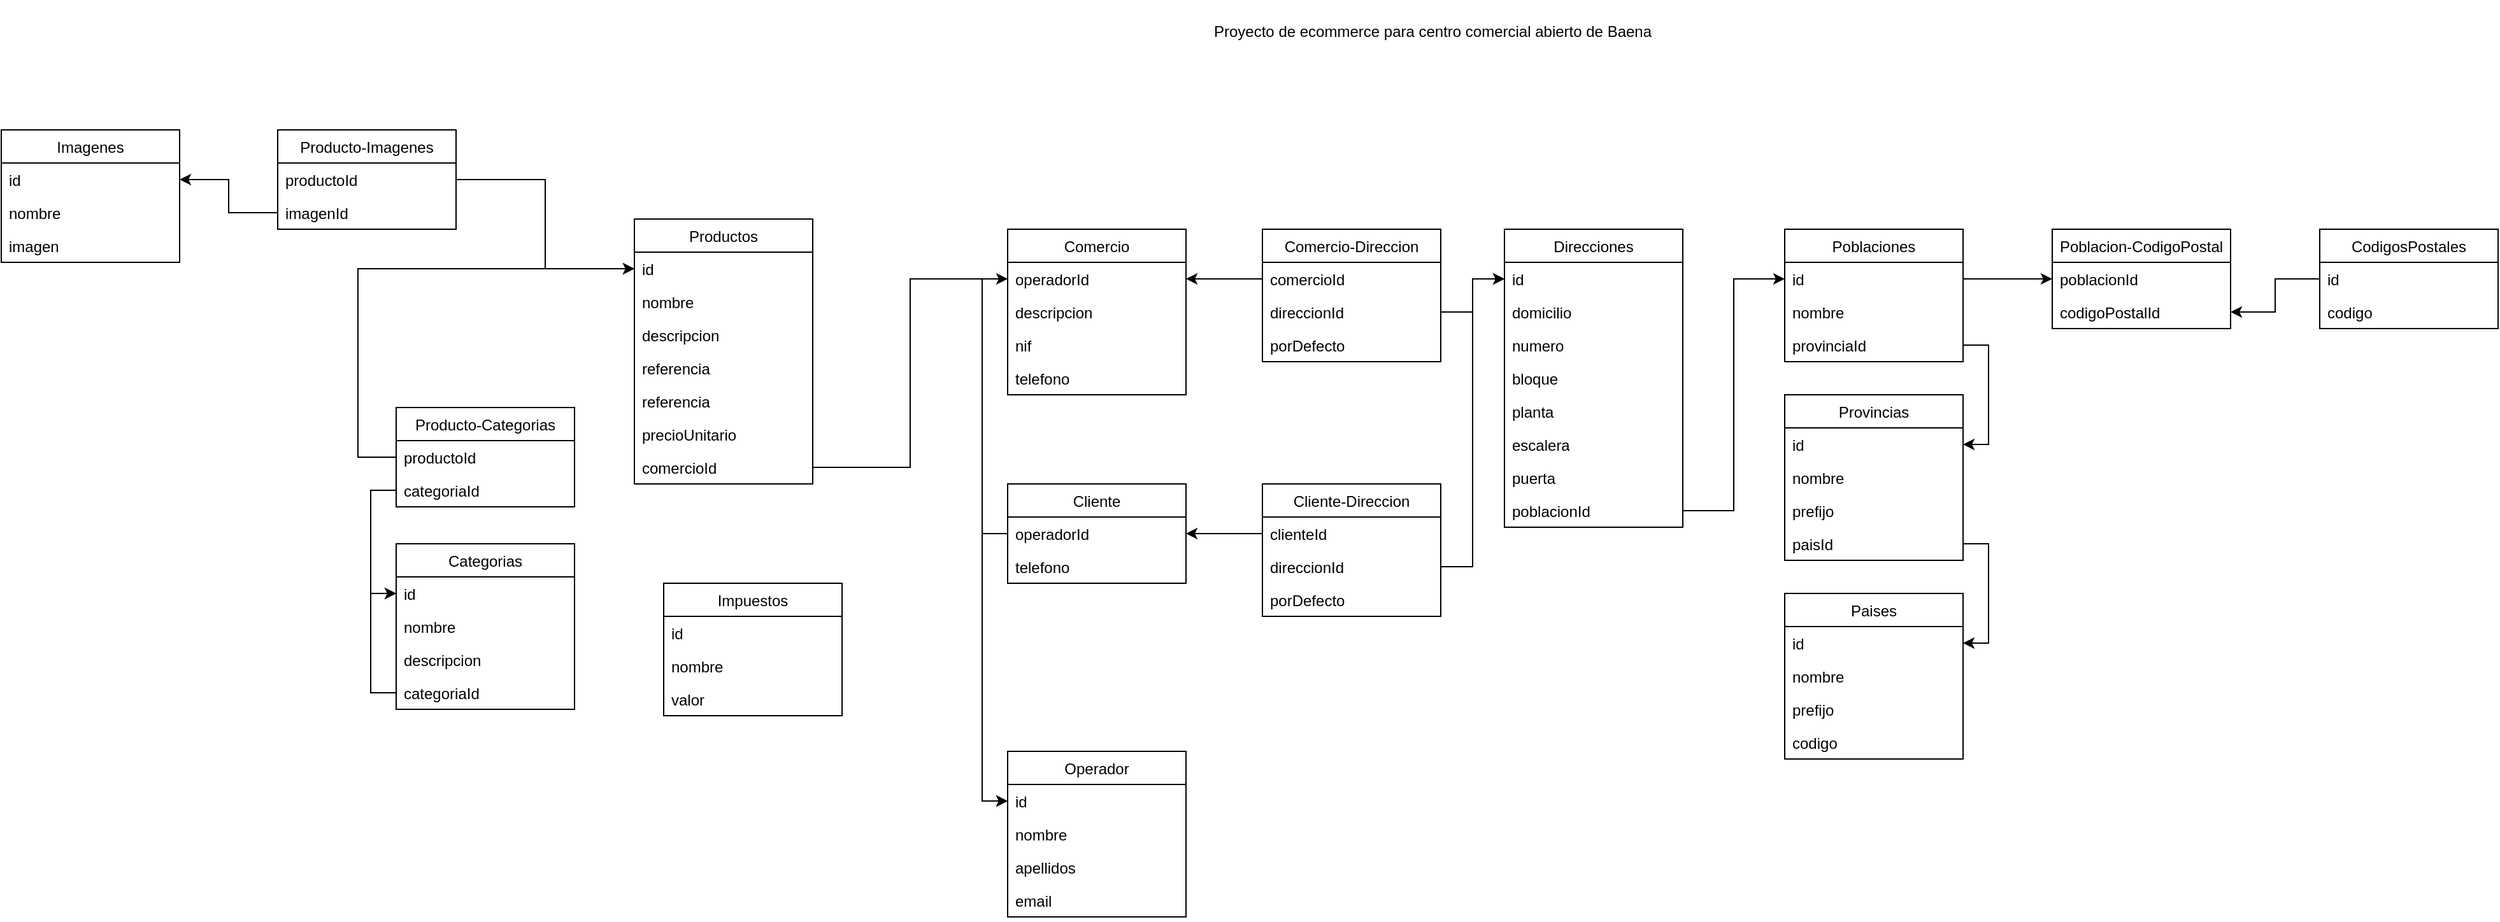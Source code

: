 <mxfile version="14.1.8" type="device"><diagram id="JystpbtqxENIOaLPguuW" name="Página-1"><mxGraphModel dx="3076" dy="822" grid="1" gridSize="10" guides="1" tooltips="1" connect="1" arrows="1" fold="1" page="1" pageScale="1" pageWidth="827" pageHeight="1169" math="0" shadow="0"><root><mxCell id="0"/><mxCell id="1" parent="0"/><mxCell id="8Uv8m09FUXOuzV-C2lgY-1" value="Comercio" style="swimlane;fontStyle=0;childLayout=stackLayout;horizontal=1;startSize=26;fillColor=none;horizontalStack=0;resizeParent=1;resizeParentMax=0;resizeLast=0;collapsible=1;marginBottom=0;" vertex="1" parent="1"><mxGeometry x="-120" y="200" width="140" height="130" as="geometry"/></mxCell><mxCell id="8Uv8m09FUXOuzV-C2lgY-2" value="operadorId" style="text;strokeColor=none;fillColor=none;align=left;verticalAlign=top;spacingLeft=4;spacingRight=4;overflow=hidden;rotatable=0;points=[[0,0.5],[1,0.5]];portConstraint=eastwest;" vertex="1" parent="8Uv8m09FUXOuzV-C2lgY-1"><mxGeometry y="26" width="140" height="26" as="geometry"/></mxCell><mxCell id="8Uv8m09FUXOuzV-C2lgY-4" value="descripcion" style="text;strokeColor=none;fillColor=none;align=left;verticalAlign=top;spacingLeft=4;spacingRight=4;overflow=hidden;rotatable=0;points=[[0,0.5],[1,0.5]];portConstraint=eastwest;" vertex="1" parent="8Uv8m09FUXOuzV-C2lgY-1"><mxGeometry y="52" width="140" height="26" as="geometry"/></mxCell><mxCell id="8Uv8m09FUXOuzV-C2lgY-6" value="nif" style="text;strokeColor=none;fillColor=none;align=left;verticalAlign=top;spacingLeft=4;spacingRight=4;overflow=hidden;rotatable=0;points=[[0,0.5],[1,0.5]];portConstraint=eastwest;" vertex="1" parent="8Uv8m09FUXOuzV-C2lgY-1"><mxGeometry y="78" width="140" height="26" as="geometry"/></mxCell><mxCell id="8Uv8m09FUXOuzV-C2lgY-81" value="telefono" style="text;strokeColor=none;fillColor=none;align=left;verticalAlign=top;spacingLeft=4;spacingRight=4;overflow=hidden;rotatable=0;points=[[0,0.5],[1,0.5]];portConstraint=eastwest;" vertex="1" parent="8Uv8m09FUXOuzV-C2lgY-1"><mxGeometry y="104" width="140" height="26" as="geometry"/></mxCell><mxCell id="8Uv8m09FUXOuzV-C2lgY-5" value="Proyecto de ecommerce para centro comercial abierto de Baena" style="text;html=1;strokeColor=none;fillColor=none;align=left;verticalAlign=middle;whiteSpace=wrap;rounded=0;" vertex="1" parent="1"><mxGeometry x="40" y="20" width="760" height="50" as="geometry"/></mxCell><mxCell id="8Uv8m09FUXOuzV-C2lgY-32" value="" style="edgeStyle=orthogonalEdgeStyle;rounded=0;orthogonalLoop=1;jettySize=auto;html=1;exitX=1;exitY=0.5;exitDx=0;exitDy=0;entryX=0;entryY=0.5;entryDx=0;entryDy=0;" edge="1" parent="1" source="8Uv8m09FUXOuzV-C2lgY-33" target="8Uv8m09FUXOuzV-C2lgY-23"><mxGeometry relative="1" as="geometry"/></mxCell><mxCell id="8Uv8m09FUXOuzV-C2lgY-8" value="Direcciones" style="swimlane;fontStyle=0;childLayout=stackLayout;horizontal=1;startSize=26;fillColor=none;horizontalStack=0;resizeParent=1;resizeParentMax=0;resizeLast=0;collapsible=1;marginBottom=0;" vertex="1" parent="1"><mxGeometry x="270" y="200" width="140" height="234" as="geometry"/></mxCell><mxCell id="8Uv8m09FUXOuzV-C2lgY-9" value="id" style="text;strokeColor=none;fillColor=none;align=left;verticalAlign=top;spacingLeft=4;spacingRight=4;overflow=hidden;rotatable=0;points=[[0,0.5],[1,0.5]];portConstraint=eastwest;" vertex="1" parent="8Uv8m09FUXOuzV-C2lgY-8"><mxGeometry y="26" width="140" height="26" as="geometry"/></mxCell><mxCell id="8Uv8m09FUXOuzV-C2lgY-16" value="domicilio" style="text;strokeColor=none;fillColor=none;align=left;verticalAlign=top;spacingLeft=4;spacingRight=4;overflow=hidden;rotatable=0;points=[[0,0.5],[1,0.5]];portConstraint=eastwest;" vertex="1" parent="8Uv8m09FUXOuzV-C2lgY-8"><mxGeometry y="52" width="140" height="26" as="geometry"/></mxCell><mxCell id="8Uv8m09FUXOuzV-C2lgY-17" value="numero" style="text;strokeColor=none;fillColor=none;align=left;verticalAlign=top;spacingLeft=4;spacingRight=4;overflow=hidden;rotatable=0;points=[[0,0.5],[1,0.5]];portConstraint=eastwest;" vertex="1" parent="8Uv8m09FUXOuzV-C2lgY-8"><mxGeometry y="78" width="140" height="26" as="geometry"/></mxCell><mxCell id="8Uv8m09FUXOuzV-C2lgY-18" value="bloque" style="text;strokeColor=none;fillColor=none;align=left;verticalAlign=top;spacingLeft=4;spacingRight=4;overflow=hidden;rotatable=0;points=[[0,0.5],[1,0.5]];portConstraint=eastwest;" vertex="1" parent="8Uv8m09FUXOuzV-C2lgY-8"><mxGeometry y="104" width="140" height="26" as="geometry"/></mxCell><mxCell id="8Uv8m09FUXOuzV-C2lgY-19" value="planta" style="text;strokeColor=none;fillColor=none;align=left;verticalAlign=top;spacingLeft=4;spacingRight=4;overflow=hidden;rotatable=0;points=[[0,0.5],[1,0.5]];portConstraint=eastwest;" vertex="1" parent="8Uv8m09FUXOuzV-C2lgY-8"><mxGeometry y="130" width="140" height="26" as="geometry"/></mxCell><mxCell id="8Uv8m09FUXOuzV-C2lgY-20" value="escalera" style="text;strokeColor=none;fillColor=none;align=left;verticalAlign=top;spacingLeft=4;spacingRight=4;overflow=hidden;rotatable=0;points=[[0,0.5],[1,0.5]];portConstraint=eastwest;" vertex="1" parent="8Uv8m09FUXOuzV-C2lgY-8"><mxGeometry y="156" width="140" height="26" as="geometry"/></mxCell><mxCell id="8Uv8m09FUXOuzV-C2lgY-21" value="puerta" style="text;strokeColor=none;fillColor=none;align=left;verticalAlign=top;spacingLeft=4;spacingRight=4;overflow=hidden;rotatable=0;points=[[0,0.5],[1,0.5]];portConstraint=eastwest;" vertex="1" parent="8Uv8m09FUXOuzV-C2lgY-8"><mxGeometry y="182" width="140" height="26" as="geometry"/></mxCell><mxCell id="8Uv8m09FUXOuzV-C2lgY-33" value="poblacionId" style="text;strokeColor=none;fillColor=none;align=left;verticalAlign=top;spacingLeft=4;spacingRight=4;overflow=hidden;rotatable=0;points=[[0,0.5],[1,0.5]];portConstraint=eastwest;" vertex="1" parent="8Uv8m09FUXOuzV-C2lgY-8"><mxGeometry y="208" width="140" height="26" as="geometry"/></mxCell><mxCell id="8Uv8m09FUXOuzV-C2lgY-22" value="Poblaciones" style="swimlane;fontStyle=0;childLayout=stackLayout;horizontal=1;startSize=26;fillColor=none;horizontalStack=0;resizeParent=1;resizeParentMax=0;resizeLast=0;collapsible=1;marginBottom=0;" vertex="1" parent="1"><mxGeometry x="490" y="200" width="140" height="104" as="geometry"/></mxCell><mxCell id="8Uv8m09FUXOuzV-C2lgY-23" value="id" style="text;strokeColor=none;fillColor=none;align=left;verticalAlign=top;spacingLeft=4;spacingRight=4;overflow=hidden;rotatable=0;points=[[0,0.5],[1,0.5]];portConstraint=eastwest;" vertex="1" parent="8Uv8m09FUXOuzV-C2lgY-22"><mxGeometry y="26" width="140" height="26" as="geometry"/></mxCell><mxCell id="8Uv8m09FUXOuzV-C2lgY-24" value="nombre" style="text;strokeColor=none;fillColor=none;align=left;verticalAlign=top;spacingLeft=4;spacingRight=4;overflow=hidden;rotatable=0;points=[[0,0.5],[1,0.5]];portConstraint=eastwest;" vertex="1" parent="8Uv8m09FUXOuzV-C2lgY-22"><mxGeometry y="52" width="140" height="26" as="geometry"/></mxCell><mxCell id="8Uv8m09FUXOuzV-C2lgY-52" value="provinciaId" style="text;strokeColor=none;fillColor=none;align=left;verticalAlign=top;spacingLeft=4;spacingRight=4;overflow=hidden;rotatable=0;points=[[0,0.5],[1,0.5]];portConstraint=eastwest;" vertex="1" parent="8Uv8m09FUXOuzV-C2lgY-22"><mxGeometry y="78" width="140" height="26" as="geometry"/></mxCell><mxCell id="8Uv8m09FUXOuzV-C2lgY-34" value="CodigosPostales" style="swimlane;fontStyle=0;childLayout=stackLayout;horizontal=1;startSize=26;fillColor=none;horizontalStack=0;resizeParent=1;resizeParentMax=0;resizeLast=0;collapsible=1;marginBottom=0;" vertex="1" parent="1"><mxGeometry x="910" y="200" width="140" height="78" as="geometry"/></mxCell><mxCell id="8Uv8m09FUXOuzV-C2lgY-35" value="id" style="text;strokeColor=none;fillColor=none;align=left;verticalAlign=top;spacingLeft=4;spacingRight=4;overflow=hidden;rotatable=0;points=[[0,0.5],[1,0.5]];portConstraint=eastwest;" vertex="1" parent="8Uv8m09FUXOuzV-C2lgY-34"><mxGeometry y="26" width="140" height="26" as="geometry"/></mxCell><mxCell id="8Uv8m09FUXOuzV-C2lgY-36" value="codigo" style="text;strokeColor=none;fillColor=none;align=left;verticalAlign=top;spacingLeft=4;spacingRight=4;overflow=hidden;rotatable=0;points=[[0,0.5],[1,0.5]];portConstraint=eastwest;" vertex="1" parent="8Uv8m09FUXOuzV-C2lgY-34"><mxGeometry y="52" width="140" height="26" as="geometry"/></mxCell><mxCell id="8Uv8m09FUXOuzV-C2lgY-38" value="Poblacion-CodigoPostal" style="swimlane;fontStyle=0;childLayout=stackLayout;horizontal=1;startSize=26;fillColor=none;horizontalStack=0;resizeParent=1;resizeParentMax=0;resizeLast=0;collapsible=1;marginBottom=0;" vertex="1" parent="1"><mxGeometry x="700" y="200" width="140" height="78" as="geometry"/></mxCell><mxCell id="8Uv8m09FUXOuzV-C2lgY-39" value="poblacionId" style="text;strokeColor=none;fillColor=none;align=left;verticalAlign=top;spacingLeft=4;spacingRight=4;overflow=hidden;rotatable=0;points=[[0,0.5],[1,0.5]];portConstraint=eastwest;" vertex="1" parent="8Uv8m09FUXOuzV-C2lgY-38"><mxGeometry y="26" width="140" height="26" as="geometry"/></mxCell><mxCell id="8Uv8m09FUXOuzV-C2lgY-40" value="codigoPostalId" style="text;strokeColor=none;fillColor=none;align=left;verticalAlign=top;spacingLeft=4;spacingRight=4;overflow=hidden;rotatable=0;points=[[0,0.5],[1,0.5]];portConstraint=eastwest;" vertex="1" parent="8Uv8m09FUXOuzV-C2lgY-38"><mxGeometry y="52" width="140" height="26" as="geometry"/></mxCell><mxCell id="8Uv8m09FUXOuzV-C2lgY-45" style="edgeStyle=orthogonalEdgeStyle;rounded=0;orthogonalLoop=1;jettySize=auto;html=1;exitX=1;exitY=0.5;exitDx=0;exitDy=0;entryX=0;entryY=0.5;entryDx=0;entryDy=0;" edge="1" parent="1" source="8Uv8m09FUXOuzV-C2lgY-23" target="8Uv8m09FUXOuzV-C2lgY-39"><mxGeometry relative="1" as="geometry"/></mxCell><mxCell id="8Uv8m09FUXOuzV-C2lgY-43" style="edgeStyle=orthogonalEdgeStyle;rounded=0;orthogonalLoop=1;jettySize=auto;html=1;exitX=0;exitY=0.5;exitDx=0;exitDy=0;entryX=1;entryY=0.5;entryDx=0;entryDy=0;" edge="1" parent="1" source="8Uv8m09FUXOuzV-C2lgY-35" target="8Uv8m09FUXOuzV-C2lgY-40"><mxGeometry relative="1" as="geometry"/></mxCell><mxCell id="8Uv8m09FUXOuzV-C2lgY-47" value="Provincias" style="swimlane;fontStyle=0;childLayout=stackLayout;horizontal=1;startSize=26;fillColor=none;horizontalStack=0;resizeParent=1;resizeParentMax=0;resizeLast=0;collapsible=1;marginBottom=0;" vertex="1" parent="1"><mxGeometry x="490" y="330" width="140" height="130" as="geometry"/></mxCell><mxCell id="8Uv8m09FUXOuzV-C2lgY-48" value="id" style="text;strokeColor=none;fillColor=none;align=left;verticalAlign=top;spacingLeft=4;spacingRight=4;overflow=hidden;rotatable=0;points=[[0,0.5],[1,0.5]];portConstraint=eastwest;" vertex="1" parent="8Uv8m09FUXOuzV-C2lgY-47"><mxGeometry y="26" width="140" height="26" as="geometry"/></mxCell><mxCell id="8Uv8m09FUXOuzV-C2lgY-49" value="nombre" style="text;strokeColor=none;fillColor=none;align=left;verticalAlign=top;spacingLeft=4;spacingRight=4;overflow=hidden;rotatable=0;points=[[0,0.5],[1,0.5]];portConstraint=eastwest;" vertex="1" parent="8Uv8m09FUXOuzV-C2lgY-47"><mxGeometry y="52" width="140" height="26" as="geometry"/></mxCell><mxCell id="8Uv8m09FUXOuzV-C2lgY-58" value="prefijo" style="text;strokeColor=none;fillColor=none;align=left;verticalAlign=top;spacingLeft=4;spacingRight=4;overflow=hidden;rotatable=0;points=[[0,0.5],[1,0.5]];portConstraint=eastwest;" vertex="1" parent="8Uv8m09FUXOuzV-C2lgY-47"><mxGeometry y="78" width="140" height="26" as="geometry"/></mxCell><mxCell id="8Uv8m09FUXOuzV-C2lgY-59" value="paisId" style="text;strokeColor=none;fillColor=none;align=left;verticalAlign=top;spacingLeft=4;spacingRight=4;overflow=hidden;rotatable=0;points=[[0,0.5],[1,0.5]];portConstraint=eastwest;" vertex="1" parent="8Uv8m09FUXOuzV-C2lgY-47"><mxGeometry y="104" width="140" height="26" as="geometry"/></mxCell><mxCell id="8Uv8m09FUXOuzV-C2lgY-53" style="edgeStyle=orthogonalEdgeStyle;rounded=0;orthogonalLoop=1;jettySize=auto;html=1;exitX=1;exitY=0.5;exitDx=0;exitDy=0;entryX=1;entryY=0.5;entryDx=0;entryDy=0;" edge="1" parent="1" source="8Uv8m09FUXOuzV-C2lgY-52" target="8Uv8m09FUXOuzV-C2lgY-48"><mxGeometry relative="1" as="geometry"><mxPoint x="580" y="330" as="targetPoint"/></mxGeometry></mxCell><mxCell id="8Uv8m09FUXOuzV-C2lgY-54" value="Paises" style="swimlane;fontStyle=0;childLayout=stackLayout;horizontal=1;startSize=26;fillColor=none;horizontalStack=0;resizeParent=1;resizeParentMax=0;resizeLast=0;collapsible=1;marginBottom=0;" vertex="1" parent="1"><mxGeometry x="490" y="486" width="140" height="130" as="geometry"/></mxCell><mxCell id="8Uv8m09FUXOuzV-C2lgY-55" value="id" style="text;strokeColor=none;fillColor=none;align=left;verticalAlign=top;spacingLeft=4;spacingRight=4;overflow=hidden;rotatable=0;points=[[0,0.5],[1,0.5]];portConstraint=eastwest;" vertex="1" parent="8Uv8m09FUXOuzV-C2lgY-54"><mxGeometry y="26" width="140" height="26" as="geometry"/></mxCell><mxCell id="8Uv8m09FUXOuzV-C2lgY-56" value="nombre" style="text;strokeColor=none;fillColor=none;align=left;verticalAlign=top;spacingLeft=4;spacingRight=4;overflow=hidden;rotatable=0;points=[[0,0.5],[1,0.5]];portConstraint=eastwest;" vertex="1" parent="8Uv8m09FUXOuzV-C2lgY-54"><mxGeometry y="52" width="140" height="26" as="geometry"/></mxCell><mxCell id="8Uv8m09FUXOuzV-C2lgY-62" value="prefijo" style="text;strokeColor=none;fillColor=none;align=left;verticalAlign=top;spacingLeft=4;spacingRight=4;overflow=hidden;rotatable=0;points=[[0,0.5],[1,0.5]];portConstraint=eastwest;" vertex="1" parent="8Uv8m09FUXOuzV-C2lgY-54"><mxGeometry y="78" width="140" height="26" as="geometry"/></mxCell><mxCell id="8Uv8m09FUXOuzV-C2lgY-63" value="codigo" style="text;strokeColor=none;fillColor=none;align=left;verticalAlign=top;spacingLeft=4;spacingRight=4;overflow=hidden;rotatable=0;points=[[0,0.5],[1,0.5]];portConstraint=eastwest;" vertex="1" parent="8Uv8m09FUXOuzV-C2lgY-54"><mxGeometry y="104" width="140" height="26" as="geometry"/></mxCell><mxCell id="8Uv8m09FUXOuzV-C2lgY-61" style="edgeStyle=orthogonalEdgeStyle;rounded=0;orthogonalLoop=1;jettySize=auto;html=1;exitX=1;exitY=0.5;exitDx=0;exitDy=0;entryX=1;entryY=0.5;entryDx=0;entryDy=0;" edge="1" parent="1" source="8Uv8m09FUXOuzV-C2lgY-59" target="8Uv8m09FUXOuzV-C2lgY-55"><mxGeometry relative="1" as="geometry"/></mxCell><mxCell id="8Uv8m09FUXOuzV-C2lgY-64" value="Cliente" style="swimlane;fontStyle=0;childLayout=stackLayout;horizontal=1;startSize=26;fillColor=none;horizontalStack=0;resizeParent=1;resizeParentMax=0;resizeLast=0;collapsible=1;marginBottom=0;" vertex="1" parent="1"><mxGeometry x="-120" y="400" width="140" height="78" as="geometry"/></mxCell><mxCell id="8Uv8m09FUXOuzV-C2lgY-65" value="operadorId" style="text;strokeColor=none;fillColor=none;align=left;verticalAlign=top;spacingLeft=4;spacingRight=4;overflow=hidden;rotatable=0;points=[[0,0.5],[1,0.5]];portConstraint=eastwest;" vertex="1" parent="8Uv8m09FUXOuzV-C2lgY-64"><mxGeometry y="26" width="140" height="26" as="geometry"/></mxCell><mxCell id="8Uv8m09FUXOuzV-C2lgY-83" value="telefono" style="text;strokeColor=none;fillColor=none;align=left;verticalAlign=top;spacingLeft=4;spacingRight=4;overflow=hidden;rotatable=0;points=[[0,0.5],[1,0.5]];portConstraint=eastwest;" vertex="1" parent="8Uv8m09FUXOuzV-C2lgY-64"><mxGeometry y="52" width="140" height="26" as="geometry"/></mxCell><mxCell id="8Uv8m09FUXOuzV-C2lgY-68" value="Comercio-Direccion" style="swimlane;fontStyle=0;childLayout=stackLayout;horizontal=1;startSize=26;fillColor=none;horizontalStack=0;resizeParent=1;resizeParentMax=0;resizeLast=0;collapsible=1;marginBottom=0;" vertex="1" parent="1"><mxGeometry x="80" y="200" width="140" height="104" as="geometry"/></mxCell><mxCell id="8Uv8m09FUXOuzV-C2lgY-69" value="comercioId" style="text;strokeColor=none;fillColor=none;align=left;verticalAlign=top;spacingLeft=4;spacingRight=4;overflow=hidden;rotatable=0;points=[[0,0.5],[1,0.5]];portConstraint=eastwest;" vertex="1" parent="8Uv8m09FUXOuzV-C2lgY-68"><mxGeometry y="26" width="140" height="26" as="geometry"/></mxCell><mxCell id="8Uv8m09FUXOuzV-C2lgY-70" value="direccionId" style="text;strokeColor=none;fillColor=none;align=left;verticalAlign=top;spacingLeft=4;spacingRight=4;overflow=hidden;rotatable=0;points=[[0,0.5],[1,0.5]];portConstraint=eastwest;" vertex="1" parent="8Uv8m09FUXOuzV-C2lgY-68"><mxGeometry y="52" width="140" height="26" as="geometry"/></mxCell><mxCell id="8Uv8m09FUXOuzV-C2lgY-71" value="porDefecto" style="text;strokeColor=none;fillColor=none;align=left;verticalAlign=top;spacingLeft=4;spacingRight=4;overflow=hidden;rotatable=0;points=[[0,0.5],[1,0.5]];portConstraint=eastwest;" vertex="1" parent="8Uv8m09FUXOuzV-C2lgY-68"><mxGeometry y="78" width="140" height="26" as="geometry"/></mxCell><mxCell id="8Uv8m09FUXOuzV-C2lgY-72" style="edgeStyle=orthogonalEdgeStyle;rounded=0;orthogonalLoop=1;jettySize=auto;html=1;exitX=0;exitY=0.5;exitDx=0;exitDy=0;entryX=1;entryY=0.5;entryDx=0;entryDy=0;" edge="1" parent="1" source="8Uv8m09FUXOuzV-C2lgY-69" target="8Uv8m09FUXOuzV-C2lgY-2"><mxGeometry relative="1" as="geometry"/></mxCell><mxCell id="8Uv8m09FUXOuzV-C2lgY-73" style="edgeStyle=orthogonalEdgeStyle;rounded=0;orthogonalLoop=1;jettySize=auto;html=1;exitX=1;exitY=0.5;exitDx=0;exitDy=0;entryX=0;entryY=0.5;entryDx=0;entryDy=0;" edge="1" parent="1" source="8Uv8m09FUXOuzV-C2lgY-70" target="8Uv8m09FUXOuzV-C2lgY-9"><mxGeometry relative="1" as="geometry"/></mxCell><mxCell id="8Uv8m09FUXOuzV-C2lgY-74" value="Cliente-Direccion" style="swimlane;fontStyle=0;childLayout=stackLayout;horizontal=1;startSize=26;fillColor=none;horizontalStack=0;resizeParent=1;resizeParentMax=0;resizeLast=0;collapsible=1;marginBottom=0;" vertex="1" parent="1"><mxGeometry x="80" y="400" width="140" height="104" as="geometry"/></mxCell><mxCell id="8Uv8m09FUXOuzV-C2lgY-75" value="clienteId" style="text;strokeColor=none;fillColor=none;align=left;verticalAlign=top;spacingLeft=4;spacingRight=4;overflow=hidden;rotatable=0;points=[[0,0.5],[1,0.5]];portConstraint=eastwest;" vertex="1" parent="8Uv8m09FUXOuzV-C2lgY-74"><mxGeometry y="26" width="140" height="26" as="geometry"/></mxCell><mxCell id="8Uv8m09FUXOuzV-C2lgY-76" value="direccionId" style="text;strokeColor=none;fillColor=none;align=left;verticalAlign=top;spacingLeft=4;spacingRight=4;overflow=hidden;rotatable=0;points=[[0,0.5],[1,0.5]];portConstraint=eastwest;" vertex="1" parent="8Uv8m09FUXOuzV-C2lgY-74"><mxGeometry y="52" width="140" height="26" as="geometry"/></mxCell><mxCell id="8Uv8m09FUXOuzV-C2lgY-77" value="porDefecto" style="text;strokeColor=none;fillColor=none;align=left;verticalAlign=top;spacingLeft=4;spacingRight=4;overflow=hidden;rotatable=0;points=[[0,0.5],[1,0.5]];portConstraint=eastwest;" vertex="1" parent="8Uv8m09FUXOuzV-C2lgY-74"><mxGeometry y="78" width="140" height="26" as="geometry"/></mxCell><mxCell id="8Uv8m09FUXOuzV-C2lgY-78" style="edgeStyle=orthogonalEdgeStyle;rounded=0;orthogonalLoop=1;jettySize=auto;html=1;exitX=0;exitY=0.5;exitDx=0;exitDy=0;entryX=1;entryY=0.5;entryDx=0;entryDy=0;" edge="1" parent="1" source="8Uv8m09FUXOuzV-C2lgY-75" target="8Uv8m09FUXOuzV-C2lgY-65"><mxGeometry relative="1" as="geometry"/></mxCell><mxCell id="8Uv8m09FUXOuzV-C2lgY-79" style="edgeStyle=orthogonalEdgeStyle;rounded=0;orthogonalLoop=1;jettySize=auto;html=1;exitX=1;exitY=0.5;exitDx=0;exitDy=0;entryX=0;entryY=0.5;entryDx=0;entryDy=0;" edge="1" parent="1" source="8Uv8m09FUXOuzV-C2lgY-76" target="8Uv8m09FUXOuzV-C2lgY-9"><mxGeometry relative="1" as="geometry"/></mxCell><mxCell id="8Uv8m09FUXOuzV-C2lgY-85" value="Productos" style="swimlane;fontStyle=0;childLayout=stackLayout;horizontal=1;startSize=26;fillColor=none;horizontalStack=0;resizeParent=1;resizeParentMax=0;resizeLast=0;collapsible=1;marginBottom=0;" vertex="1" parent="1"><mxGeometry x="-413" y="192" width="140" height="208" as="geometry"/></mxCell><mxCell id="8Uv8m09FUXOuzV-C2lgY-86" value="id" style="text;strokeColor=none;fillColor=none;align=left;verticalAlign=top;spacingLeft=4;spacingRight=4;overflow=hidden;rotatable=0;points=[[0,0.5],[1,0.5]];portConstraint=eastwest;" vertex="1" parent="8Uv8m09FUXOuzV-C2lgY-85"><mxGeometry y="26" width="140" height="26" as="geometry"/></mxCell><mxCell id="8Uv8m09FUXOuzV-C2lgY-87" value="nombre" style="text;strokeColor=none;fillColor=none;align=left;verticalAlign=top;spacingLeft=4;spacingRight=4;overflow=hidden;rotatable=0;points=[[0,0.5],[1,0.5]];portConstraint=eastwest;" vertex="1" parent="8Uv8m09FUXOuzV-C2lgY-85"><mxGeometry y="52" width="140" height="26" as="geometry"/></mxCell><mxCell id="8Uv8m09FUXOuzV-C2lgY-88" value="descripcion" style="text;strokeColor=none;fillColor=none;align=left;verticalAlign=top;spacingLeft=4;spacingRight=4;overflow=hidden;rotatable=0;points=[[0,0.5],[1,0.5]];portConstraint=eastwest;" vertex="1" parent="8Uv8m09FUXOuzV-C2lgY-85"><mxGeometry y="78" width="140" height="26" as="geometry"/></mxCell><mxCell id="8Uv8m09FUXOuzV-C2lgY-97" value="referencia" style="text;strokeColor=none;fillColor=none;align=left;verticalAlign=top;spacingLeft=4;spacingRight=4;overflow=hidden;rotatable=0;points=[[0,0.5],[1,0.5]];portConstraint=eastwest;" vertex="1" parent="8Uv8m09FUXOuzV-C2lgY-85"><mxGeometry y="104" width="140" height="26" as="geometry"/></mxCell><mxCell id="8Uv8m09FUXOuzV-C2lgY-122" value="referencia" style="text;strokeColor=none;fillColor=none;align=left;verticalAlign=top;spacingLeft=4;spacingRight=4;overflow=hidden;rotatable=0;points=[[0,0.5],[1,0.5]];portConstraint=eastwest;" vertex="1" parent="8Uv8m09FUXOuzV-C2lgY-85"><mxGeometry y="130" width="140" height="26" as="geometry"/></mxCell><mxCell id="8Uv8m09FUXOuzV-C2lgY-123" value="precioUnitario" style="text;strokeColor=none;fillColor=none;align=left;verticalAlign=top;spacingLeft=4;spacingRight=4;overflow=hidden;rotatable=0;points=[[0,0.5],[1,0.5]];portConstraint=eastwest;" vertex="1" parent="8Uv8m09FUXOuzV-C2lgY-85"><mxGeometry y="156" width="140" height="26" as="geometry"/></mxCell><mxCell id="8Uv8m09FUXOuzV-C2lgY-135" value="comercioId" style="text;strokeColor=none;fillColor=none;align=left;verticalAlign=top;spacingLeft=4;spacingRight=4;overflow=hidden;rotatable=0;points=[[0,0.5],[1,0.5]];portConstraint=eastwest;" vertex="1" parent="8Uv8m09FUXOuzV-C2lgY-85"><mxGeometry y="182" width="140" height="26" as="geometry"/></mxCell><mxCell id="8Uv8m09FUXOuzV-C2lgY-100" value="Categorias" style="swimlane;fontStyle=0;childLayout=stackLayout;horizontal=1;startSize=26;fillColor=none;horizontalStack=0;resizeParent=1;resizeParentMax=0;resizeLast=0;collapsible=1;marginBottom=0;" vertex="1" parent="1"><mxGeometry x="-600" y="447" width="140" height="130" as="geometry"/></mxCell><mxCell id="8Uv8m09FUXOuzV-C2lgY-101" value="id" style="text;strokeColor=none;fillColor=none;align=left;verticalAlign=top;spacingLeft=4;spacingRight=4;overflow=hidden;rotatable=0;points=[[0,0.5],[1,0.5]];portConstraint=eastwest;" vertex="1" parent="8Uv8m09FUXOuzV-C2lgY-100"><mxGeometry y="26" width="140" height="26" as="geometry"/></mxCell><mxCell id="8Uv8m09FUXOuzV-C2lgY-102" value="nombre" style="text;strokeColor=none;fillColor=none;align=left;verticalAlign=top;spacingLeft=4;spacingRight=4;overflow=hidden;rotatable=0;points=[[0,0.5],[1,0.5]];portConstraint=eastwest;" vertex="1" parent="8Uv8m09FUXOuzV-C2lgY-100"><mxGeometry y="52" width="140" height="26" as="geometry"/></mxCell><mxCell id="8Uv8m09FUXOuzV-C2lgY-103" value="descripcion" style="text;strokeColor=none;fillColor=none;align=left;verticalAlign=top;spacingLeft=4;spacingRight=4;overflow=hidden;rotatable=0;points=[[0,0.5],[1,0.5]];portConstraint=eastwest;" vertex="1" parent="8Uv8m09FUXOuzV-C2lgY-100"><mxGeometry y="78" width="140" height="26" as="geometry"/></mxCell><mxCell id="8Uv8m09FUXOuzV-C2lgY-105" style="edgeStyle=orthogonalEdgeStyle;rounded=0;orthogonalLoop=1;jettySize=auto;html=1;exitX=0;exitY=0.5;exitDx=0;exitDy=0;entryX=0;entryY=0.5;entryDx=0;entryDy=0;" edge="1" parent="8Uv8m09FUXOuzV-C2lgY-100" source="8Uv8m09FUXOuzV-C2lgY-104" target="8Uv8m09FUXOuzV-C2lgY-101"><mxGeometry relative="1" as="geometry"/></mxCell><mxCell id="8Uv8m09FUXOuzV-C2lgY-104" value="categoriaId" style="text;strokeColor=none;fillColor=none;align=left;verticalAlign=top;spacingLeft=4;spacingRight=4;overflow=hidden;rotatable=0;points=[[0,0.5],[1,0.5]];portConstraint=eastwest;" vertex="1" parent="8Uv8m09FUXOuzV-C2lgY-100"><mxGeometry y="104" width="140" height="26" as="geometry"/></mxCell><mxCell id="8Uv8m09FUXOuzV-C2lgY-106" value="Producto-Categorias" style="swimlane;fontStyle=0;childLayout=stackLayout;horizontal=1;startSize=26;fillColor=none;horizontalStack=0;resizeParent=1;resizeParentMax=0;resizeLast=0;collapsible=1;marginBottom=0;" vertex="1" parent="1"><mxGeometry x="-600" y="340" width="140" height="78" as="geometry"/></mxCell><mxCell id="8Uv8m09FUXOuzV-C2lgY-107" value="productoId" style="text;strokeColor=none;fillColor=none;align=left;verticalAlign=top;spacingLeft=4;spacingRight=4;overflow=hidden;rotatable=0;points=[[0,0.5],[1,0.5]];portConstraint=eastwest;" vertex="1" parent="8Uv8m09FUXOuzV-C2lgY-106"><mxGeometry y="26" width="140" height="26" as="geometry"/></mxCell><mxCell id="8Uv8m09FUXOuzV-C2lgY-108" value="categoriaId" style="text;strokeColor=none;fillColor=none;align=left;verticalAlign=top;spacingLeft=4;spacingRight=4;overflow=hidden;rotatable=0;points=[[0,0.5],[1,0.5]];portConstraint=eastwest;" vertex="1" parent="8Uv8m09FUXOuzV-C2lgY-106"><mxGeometry y="52" width="140" height="26" as="geometry"/></mxCell><mxCell id="8Uv8m09FUXOuzV-C2lgY-110" style="edgeStyle=orthogonalEdgeStyle;rounded=0;orthogonalLoop=1;jettySize=auto;html=1;exitX=0;exitY=0.5;exitDx=0;exitDy=0;entryX=0;entryY=0.5;entryDx=0;entryDy=0;" edge="1" parent="1" source="8Uv8m09FUXOuzV-C2lgY-107" target="8Uv8m09FUXOuzV-C2lgY-86"><mxGeometry relative="1" as="geometry"><Array as="points"><mxPoint x="-630" y="379"/><mxPoint x="-630" y="231"/></Array></mxGeometry></mxCell><mxCell id="8Uv8m09FUXOuzV-C2lgY-111" style="edgeStyle=orthogonalEdgeStyle;rounded=0;orthogonalLoop=1;jettySize=auto;html=1;exitX=0;exitY=0.5;exitDx=0;exitDy=0;entryX=0;entryY=0.5;entryDx=0;entryDy=0;" edge="1" parent="1" source="8Uv8m09FUXOuzV-C2lgY-108" target="8Uv8m09FUXOuzV-C2lgY-101"><mxGeometry relative="1" as="geometry"/></mxCell><mxCell id="8Uv8m09FUXOuzV-C2lgY-112" value="Imagenes" style="swimlane;fontStyle=0;childLayout=stackLayout;horizontal=1;startSize=26;fillColor=none;horizontalStack=0;resizeParent=1;resizeParentMax=0;resizeLast=0;collapsible=1;marginBottom=0;" vertex="1" parent="1"><mxGeometry x="-910" y="122" width="140" height="104" as="geometry"/></mxCell><mxCell id="8Uv8m09FUXOuzV-C2lgY-113" value="id" style="text;strokeColor=none;fillColor=none;align=left;verticalAlign=top;spacingLeft=4;spacingRight=4;overflow=hidden;rotatable=0;points=[[0,0.5],[1,0.5]];portConstraint=eastwest;" vertex="1" parent="8Uv8m09FUXOuzV-C2lgY-112"><mxGeometry y="26" width="140" height="26" as="geometry"/></mxCell><mxCell id="8Uv8m09FUXOuzV-C2lgY-114" value="nombre" style="text;strokeColor=none;fillColor=none;align=left;verticalAlign=top;spacingLeft=4;spacingRight=4;overflow=hidden;rotatable=0;points=[[0,0.5],[1,0.5]];portConstraint=eastwest;" vertex="1" parent="8Uv8m09FUXOuzV-C2lgY-112"><mxGeometry y="52" width="140" height="26" as="geometry"/></mxCell><mxCell id="8Uv8m09FUXOuzV-C2lgY-115" value="imagen" style="text;strokeColor=none;fillColor=none;align=left;verticalAlign=top;spacingLeft=4;spacingRight=4;overflow=hidden;rotatable=0;points=[[0,0.5],[1,0.5]];portConstraint=eastwest;" vertex="1" parent="8Uv8m09FUXOuzV-C2lgY-112"><mxGeometry y="78" width="140" height="26" as="geometry"/></mxCell><mxCell id="8Uv8m09FUXOuzV-C2lgY-116" value="Producto-Imagenes" style="swimlane;fontStyle=0;childLayout=stackLayout;horizontal=1;startSize=26;fillColor=none;horizontalStack=0;resizeParent=1;resizeParentMax=0;resizeLast=0;collapsible=1;marginBottom=0;" vertex="1" parent="1"><mxGeometry x="-693" y="122" width="140" height="78" as="geometry"/></mxCell><mxCell id="8Uv8m09FUXOuzV-C2lgY-117" value="productoId" style="text;strokeColor=none;fillColor=none;align=left;verticalAlign=top;spacingLeft=4;spacingRight=4;overflow=hidden;rotatable=0;points=[[0,0.5],[1,0.5]];portConstraint=eastwest;" vertex="1" parent="8Uv8m09FUXOuzV-C2lgY-116"><mxGeometry y="26" width="140" height="26" as="geometry"/></mxCell><mxCell id="8Uv8m09FUXOuzV-C2lgY-118" value="imagenId" style="text;strokeColor=none;fillColor=none;align=left;verticalAlign=top;spacingLeft=4;spacingRight=4;overflow=hidden;rotatable=0;points=[[0,0.5],[1,0.5]];portConstraint=eastwest;" vertex="1" parent="8Uv8m09FUXOuzV-C2lgY-116"><mxGeometry y="52" width="140" height="26" as="geometry"/></mxCell><mxCell id="8Uv8m09FUXOuzV-C2lgY-120" style="edgeStyle=orthogonalEdgeStyle;rounded=0;orthogonalLoop=1;jettySize=auto;html=1;exitX=1;exitY=0.5;exitDx=0;exitDy=0;entryX=0;entryY=0.5;entryDx=0;entryDy=0;" edge="1" parent="1" source="8Uv8m09FUXOuzV-C2lgY-117" target="8Uv8m09FUXOuzV-C2lgY-86"><mxGeometry relative="1" as="geometry"/></mxCell><mxCell id="8Uv8m09FUXOuzV-C2lgY-121" style="edgeStyle=orthogonalEdgeStyle;rounded=0;orthogonalLoop=1;jettySize=auto;html=1;exitX=0;exitY=0.5;exitDx=0;exitDy=0;entryX=1;entryY=0.5;entryDx=0;entryDy=0;" edge="1" parent="1" source="8Uv8m09FUXOuzV-C2lgY-118" target="8Uv8m09FUXOuzV-C2lgY-113"><mxGeometry relative="1" as="geometry"/></mxCell><mxCell id="8Uv8m09FUXOuzV-C2lgY-124" value="Impuestos" style="swimlane;fontStyle=0;childLayout=stackLayout;horizontal=1;startSize=26;fillColor=none;horizontalStack=0;resizeParent=1;resizeParentMax=0;resizeLast=0;collapsible=1;marginBottom=0;" vertex="1" parent="1"><mxGeometry x="-390" y="478" width="140" height="104" as="geometry"/></mxCell><mxCell id="8Uv8m09FUXOuzV-C2lgY-125" value="id" style="text;strokeColor=none;fillColor=none;align=left;verticalAlign=top;spacingLeft=4;spacingRight=4;overflow=hidden;rotatable=0;points=[[0,0.5],[1,0.5]];portConstraint=eastwest;" vertex="1" parent="8Uv8m09FUXOuzV-C2lgY-124"><mxGeometry y="26" width="140" height="26" as="geometry"/></mxCell><mxCell id="8Uv8m09FUXOuzV-C2lgY-126" value="nombre" style="text;strokeColor=none;fillColor=none;align=left;verticalAlign=top;spacingLeft=4;spacingRight=4;overflow=hidden;rotatable=0;points=[[0,0.5],[1,0.5]];portConstraint=eastwest;" vertex="1" parent="8Uv8m09FUXOuzV-C2lgY-124"><mxGeometry y="52" width="140" height="26" as="geometry"/></mxCell><mxCell id="8Uv8m09FUXOuzV-C2lgY-127" value="valor" style="text;strokeColor=none;fillColor=none;align=left;verticalAlign=top;spacingLeft=4;spacingRight=4;overflow=hidden;rotatable=0;points=[[0,0.5],[1,0.5]];portConstraint=eastwest;" vertex="1" parent="8Uv8m09FUXOuzV-C2lgY-124"><mxGeometry y="78" width="140" height="26" as="geometry"/></mxCell><mxCell id="8Uv8m09FUXOuzV-C2lgY-128" value="Operador" style="swimlane;fontStyle=0;childLayout=stackLayout;horizontal=1;startSize=26;fillColor=none;horizontalStack=0;resizeParent=1;resizeParentMax=0;resizeLast=0;collapsible=1;marginBottom=0;" vertex="1" parent="1"><mxGeometry x="-120" y="610" width="140" height="130" as="geometry"/></mxCell><mxCell id="8Uv8m09FUXOuzV-C2lgY-129" value="id" style="text;strokeColor=none;fillColor=none;align=left;verticalAlign=top;spacingLeft=4;spacingRight=4;overflow=hidden;rotatable=0;points=[[0,0.5],[1,0.5]];portConstraint=eastwest;" vertex="1" parent="8Uv8m09FUXOuzV-C2lgY-128"><mxGeometry y="26" width="140" height="26" as="geometry"/></mxCell><mxCell id="8Uv8m09FUXOuzV-C2lgY-130" value="nombre" style="text;strokeColor=none;fillColor=none;align=left;verticalAlign=top;spacingLeft=4;spacingRight=4;overflow=hidden;rotatable=0;points=[[0,0.5],[1,0.5]];portConstraint=eastwest;" vertex="1" parent="8Uv8m09FUXOuzV-C2lgY-128"><mxGeometry y="52" width="140" height="26" as="geometry"/></mxCell><mxCell id="8Uv8m09FUXOuzV-C2lgY-131" value="apellidos" style="text;strokeColor=none;fillColor=none;align=left;verticalAlign=top;spacingLeft=4;spacingRight=4;overflow=hidden;rotatable=0;points=[[0,0.5],[1,0.5]];portConstraint=eastwest;" vertex="1" parent="8Uv8m09FUXOuzV-C2lgY-128"><mxGeometry y="78" width="140" height="26" as="geometry"/></mxCell><mxCell id="8Uv8m09FUXOuzV-C2lgY-132" value="email" style="text;strokeColor=none;fillColor=none;align=left;verticalAlign=top;spacingLeft=4;spacingRight=4;overflow=hidden;rotatable=0;points=[[0,0.5],[1,0.5]];portConstraint=eastwest;" vertex="1" parent="8Uv8m09FUXOuzV-C2lgY-128"><mxGeometry y="104" width="140" height="26" as="geometry"/></mxCell><mxCell id="8Uv8m09FUXOuzV-C2lgY-133" style="edgeStyle=orthogonalEdgeStyle;rounded=0;orthogonalLoop=1;jettySize=auto;html=1;exitX=0;exitY=0.5;exitDx=0;exitDy=0;entryX=0;entryY=0.5;entryDx=0;entryDy=0;" edge="1" parent="1" source="8Uv8m09FUXOuzV-C2lgY-65" target="8Uv8m09FUXOuzV-C2lgY-129"><mxGeometry relative="1" as="geometry"/></mxCell><mxCell id="8Uv8m09FUXOuzV-C2lgY-134" style="edgeStyle=orthogonalEdgeStyle;rounded=0;orthogonalLoop=1;jettySize=auto;html=1;exitX=0;exitY=0.5;exitDx=0;exitDy=0;entryX=0;entryY=0.5;entryDx=0;entryDy=0;" edge="1" parent="1" source="8Uv8m09FUXOuzV-C2lgY-2" target="8Uv8m09FUXOuzV-C2lgY-129"><mxGeometry relative="1" as="geometry"/></mxCell><mxCell id="8Uv8m09FUXOuzV-C2lgY-136" style="edgeStyle=orthogonalEdgeStyle;rounded=0;orthogonalLoop=1;jettySize=auto;html=1;exitX=1;exitY=0.5;exitDx=0;exitDy=0;entryX=0;entryY=0.5;entryDx=0;entryDy=0;" edge="1" parent="1" source="8Uv8m09FUXOuzV-C2lgY-135" target="8Uv8m09FUXOuzV-C2lgY-2"><mxGeometry relative="1" as="geometry"/></mxCell></root></mxGraphModel></diagram></mxfile>